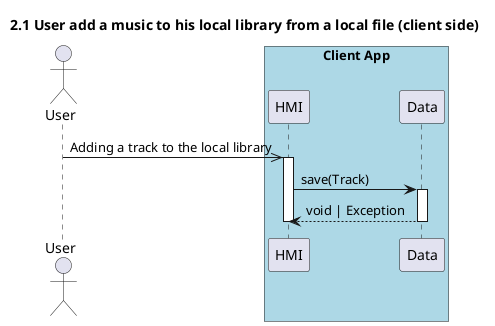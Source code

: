 @startuml 2.1 User add a music to his local library from a local file (client side)
title 2.1 User add a music to his local library from a local file (client side)

actor "User" as user
box "Client App" #LightBlue
    participant "HMI" as hmi
    participant "Data" as data
end box

user ->> hmi : Adding a track to the local library
activate hmi

hmi -> data : save(Track)
activate data

data --> hmi : void | Exception
deactivate data
deactivate hmi

@enduml